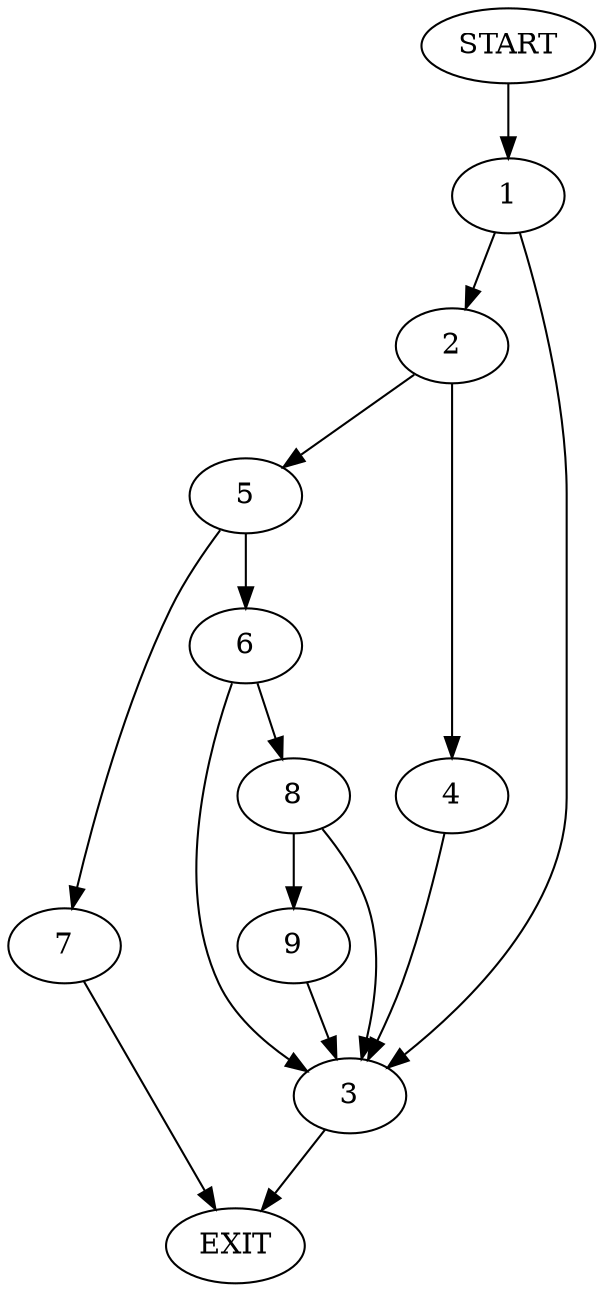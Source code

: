 digraph {
0 [label="START"]
10 [label="EXIT"]
0 -> 1
1 -> 2
1 -> 3
2 -> 4
2 -> 5
3 -> 10
4 -> 3
5 -> 6
5 -> 7
7 -> 10
6 -> 3
6 -> 8
8 -> 9
8 -> 3
9 -> 3
}
